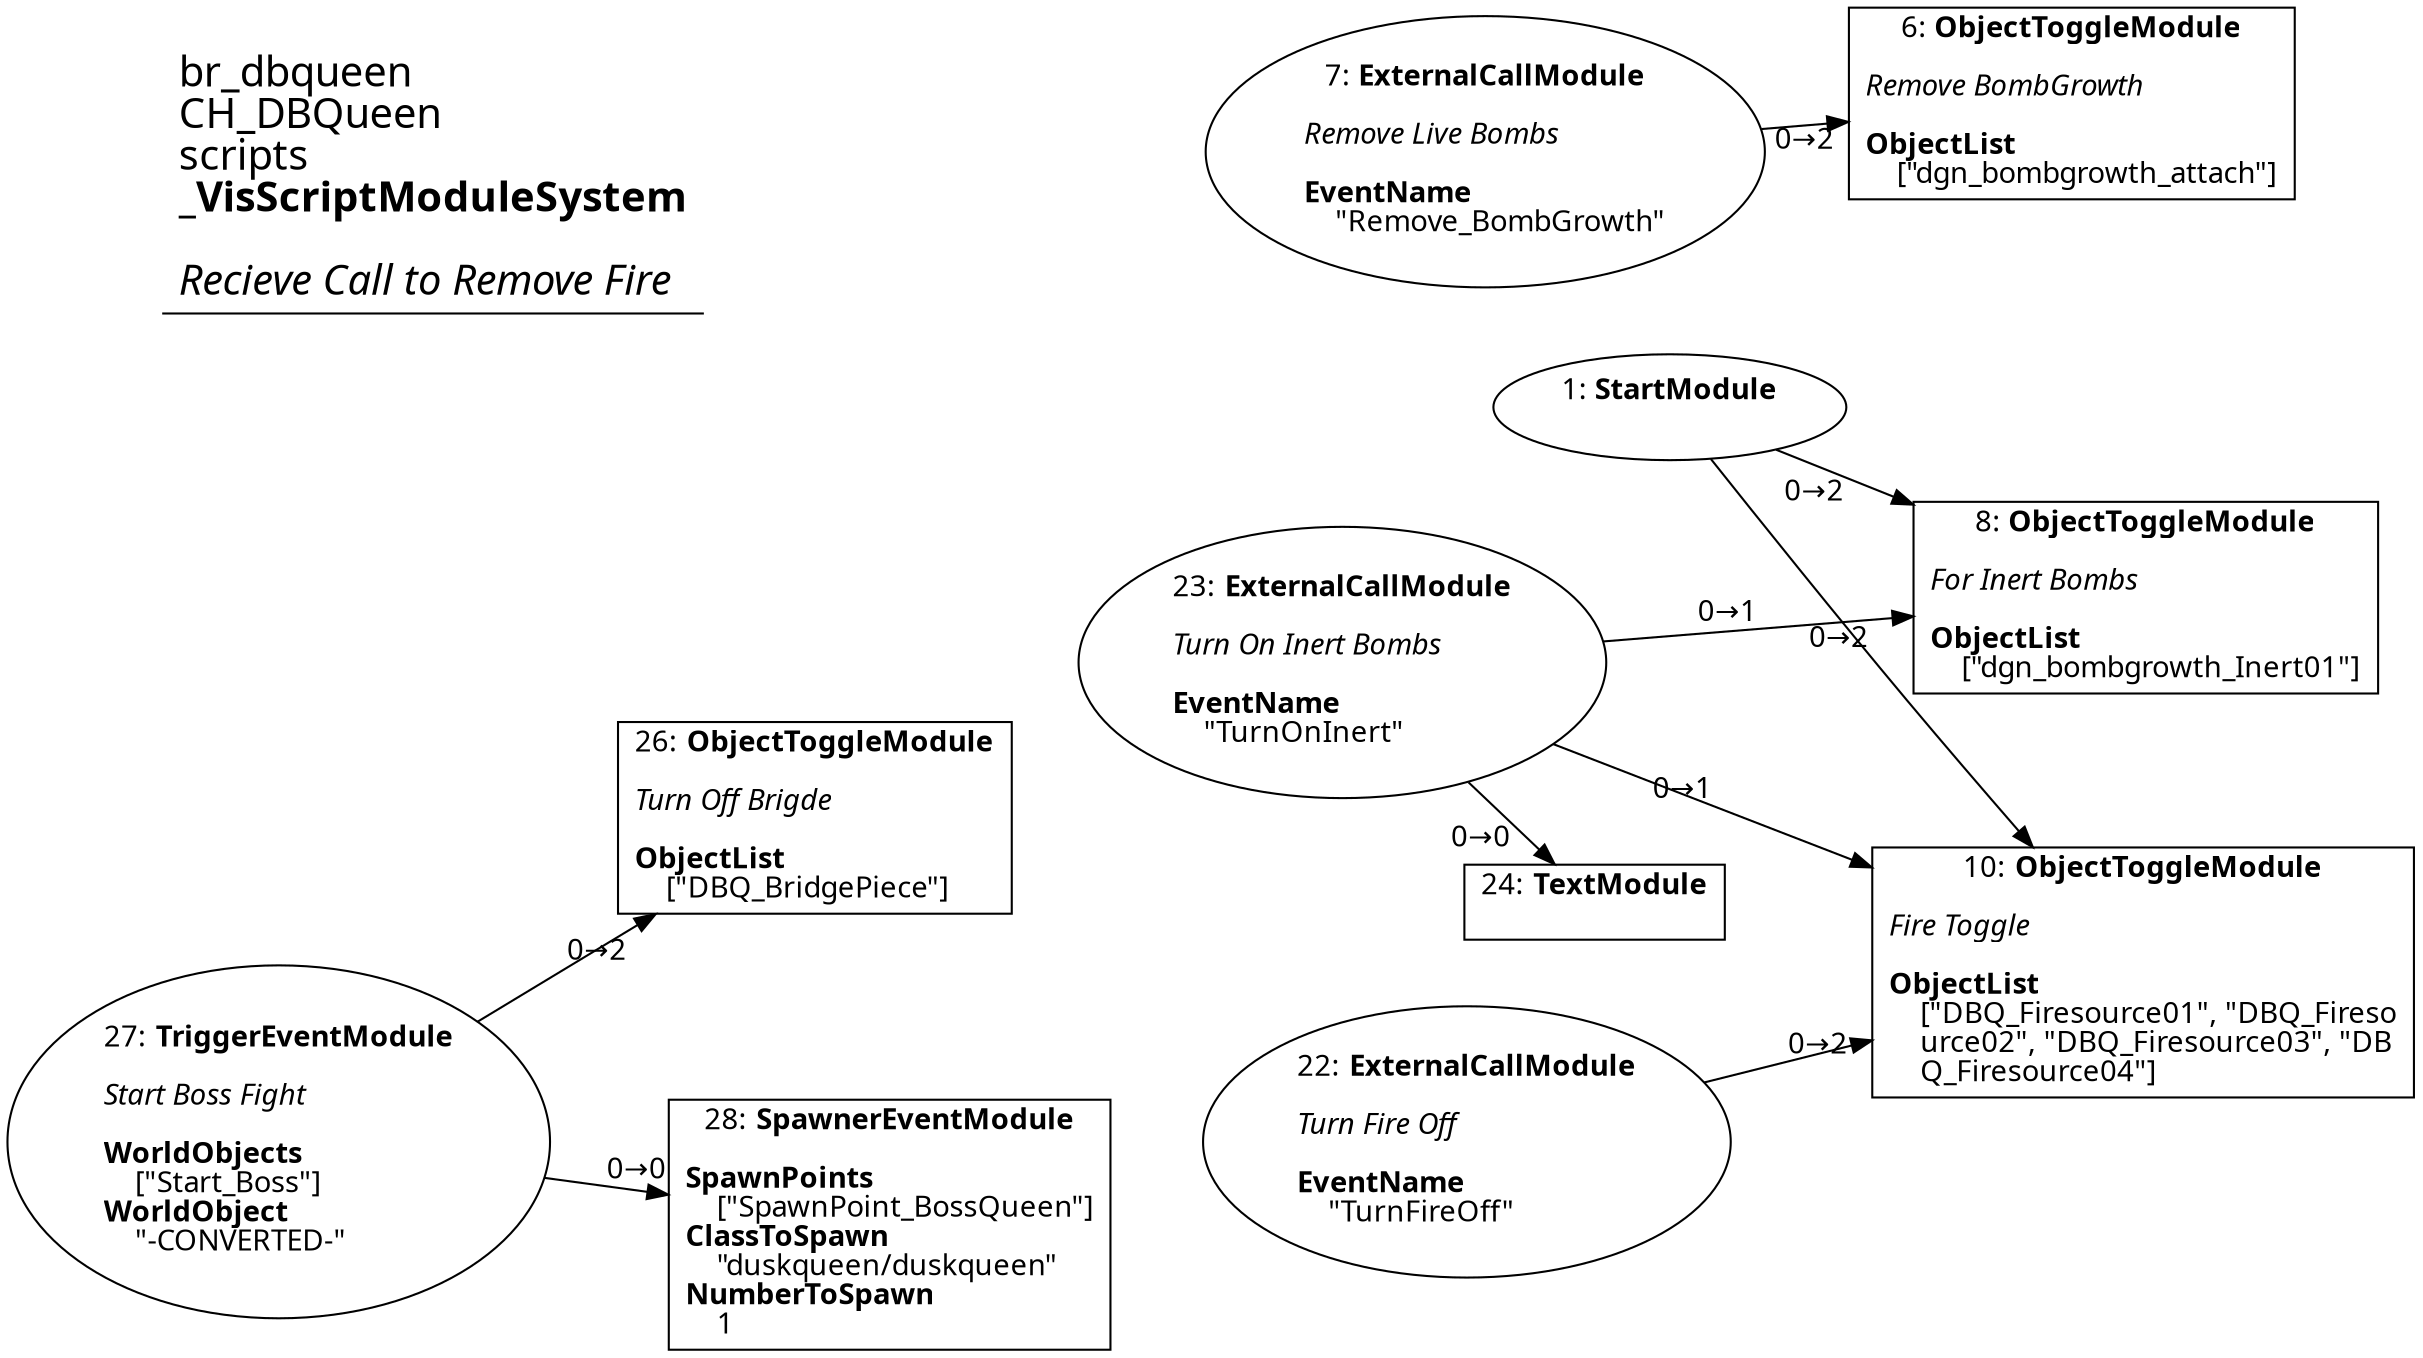 digraph {
    layout = fdp;
    overlap = prism;
    sep = "+16";
    splines = spline;

    node [ shape = box ];

    graph [ fontname = "Segoe UI" ];
    node [ fontname = "Segoe UI" ];
    edge [ fontname = "Segoe UI" ];

    1 [ label = <1: <b>StartModule</b><br/><br/>> ];
    1 [ shape = oval ]
    1 [ pos = "0.64100003,-0.149!" ];
    1 -> 8 [ label = "0→2" ];
    1 -> 10 [ label = "0→2" ];

    6 [ label = <6: <b>ObjectToggleModule</b><br/><br/><i>Remove BombGrowth<br align="left"/></i><br align="left"/><b>ObjectList</b><br align="left"/>    [&quot;dgn_bombgrowth_attach&quot;]<br align="left"/>> ];
    6 [ pos = "0.919,-0.0050000004!" ];

    7 [ label = <7: <b>ExternalCallModule</b><br/><br/><i>Remove Live Bombs<br align="left"/></i><br align="left"/><b>EventName</b><br align="left"/>    &quot;Remove_BombGrowth&quot;<br align="left"/>> ];
    7 [ shape = oval ]
    7 [ pos = "0.587,-0.048!" ];
    7 -> 6 [ label = "0→2" ];

    8 [ label = <8: <b>ObjectToggleModule</b><br/><br/><i>For Inert Bombs<br align="left"/></i><br align="left"/><b>ObjectList</b><br align="left"/>    [&quot;dgn_bombgrowth_Inert01&quot;]<br align="left"/>> ];
    8 [ pos = "0.91800004,-0.22600001!" ];

    10 [ label = <10: <b>ObjectToggleModule</b><br/><br/><i>Fire Toggle<br align="left"/></i><br align="left"/><b>ObjectList</b><br align="left"/>    [&quot;DBQ_Firesource01&quot;, &quot;DBQ_Fireso<br align="left"/>    urce02&quot;, &quot;DBQ_Firesource03&quot;, &quot;DB<br align="left"/>    Q_Firesource04&quot;]<br align="left"/>> ];
    10 [ pos = "0.9250001,-0.45000002!" ];

    22 [ label = <22: <b>ExternalCallModule</b><br/><br/><i>Turn Fire Off<br align="left"/></i><br align="left"/><b>EventName</b><br align="left"/>    &quot;TurnFireOff&quot;<br align="left"/>> ];
    22 [ shape = oval ]
    22 [ pos = "0.596,-0.52000004!" ];
    22 -> 10 [ label = "0→2" ];

    23 [ label = <23: <b>ExternalCallModule</b><br/><br/><i>Turn On Inert Bombs<br align="left"/></i><br align="left"/><b>EventName</b><br align="left"/>    &quot;TurnOnInert&quot;<br align="left"/>> ];
    23 [ shape = oval ]
    23 [ pos = "0.551,-0.30200002!" ];
    23 -> 8 [ label = "0→1" ];
    23 -> 10 [ label = "0→1" ];
    23 -> 24 [ label = "0→0" ];

    24 [ label = <24: <b>TextModule</b><br/><br/>> ];
    24 [ pos = "0.65300006,-0.407!" ];

    26 [ label = <26: <b>ObjectToggleModule</b><br/><br/><i>Turn Off Brigde<br align="left"/></i><br align="left"/><b>ObjectList</b><br align="left"/>    [&quot;DBQ_BridgePiece&quot;]<br align="left"/>> ];
    26 [ pos = "0.26200002,-0.38300002!" ];

    27 [ label = <27: <b>TriggerEventModule</b><br/><br/><i>Start Boss Fight<br align="left"/></i><br align="left"/><b>WorldObjects</b><br align="left"/>    [&quot;Start_Boss&quot;]<br align="left"/><b>WorldObject</b><br align="left"/>    &quot;-CONVERTED-&quot;<br align="left"/>> ];
    27 [ shape = oval ]
    27 [ pos = "0.032,-0.522!" ];
    27 -> 26 [ label = "0→2" ];
    27 -> 28 [ label = "0→0" ];

    28 [ label = <28: <b>SpawnerEventModule</b><br/><br/><b>SpawnPoints</b><br align="left"/>    [&quot;SpawnPoint_BossQueen&quot;]<br align="left"/><b>ClassToSpawn</b><br align="left"/>    &quot;duskqueen/duskqueen&quot;<br align="left"/><b>NumberToSpawn</b><br align="left"/>    1<br align="left"/>> ];
    28 [ pos = "0.268,-0.57000005!" ];

    title [ pos = "0.031000001,-0.004!" ];
    title [ shape = underline ];
    title [ label = <<font point-size="20">br_dbqueen<br align="left"/>CH_DBQueen<br align="left"/>scripts<br align="left"/><b>_VisScriptModuleSystem</b><br align="left"/><br/><i>Recieve Call to Remove Fire</i><br align="left"/></font>> ];
}
